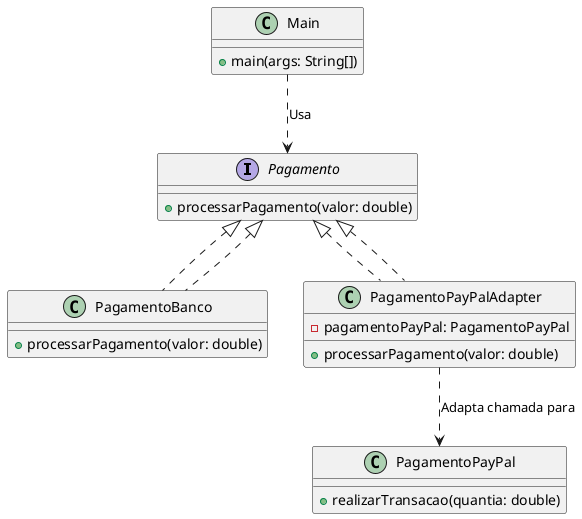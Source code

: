 @startuml

interface Pagamento {
    + processarPagamento(valor: double)
}

class PagamentoBanco implements Pagamento {
    + processarPagamento(valor: double)
}

class PagamentoPayPal {
    + realizarTransacao(quantia: double)
}

class PagamentoPayPalAdapter implements Pagamento {
    - pagamentoPayPal: PagamentoPayPal
    + processarPagamento(valor: double)
}

class Main {
    + main(args: String[])
}

Pagamento <|.. PagamentoBanco
Pagamento <|.. PagamentoPayPalAdapter
PagamentoPayPalAdapter ..> PagamentoPayPal : "Adapta chamada para"
Main ..> Pagamento : "Usa"

@enduml
